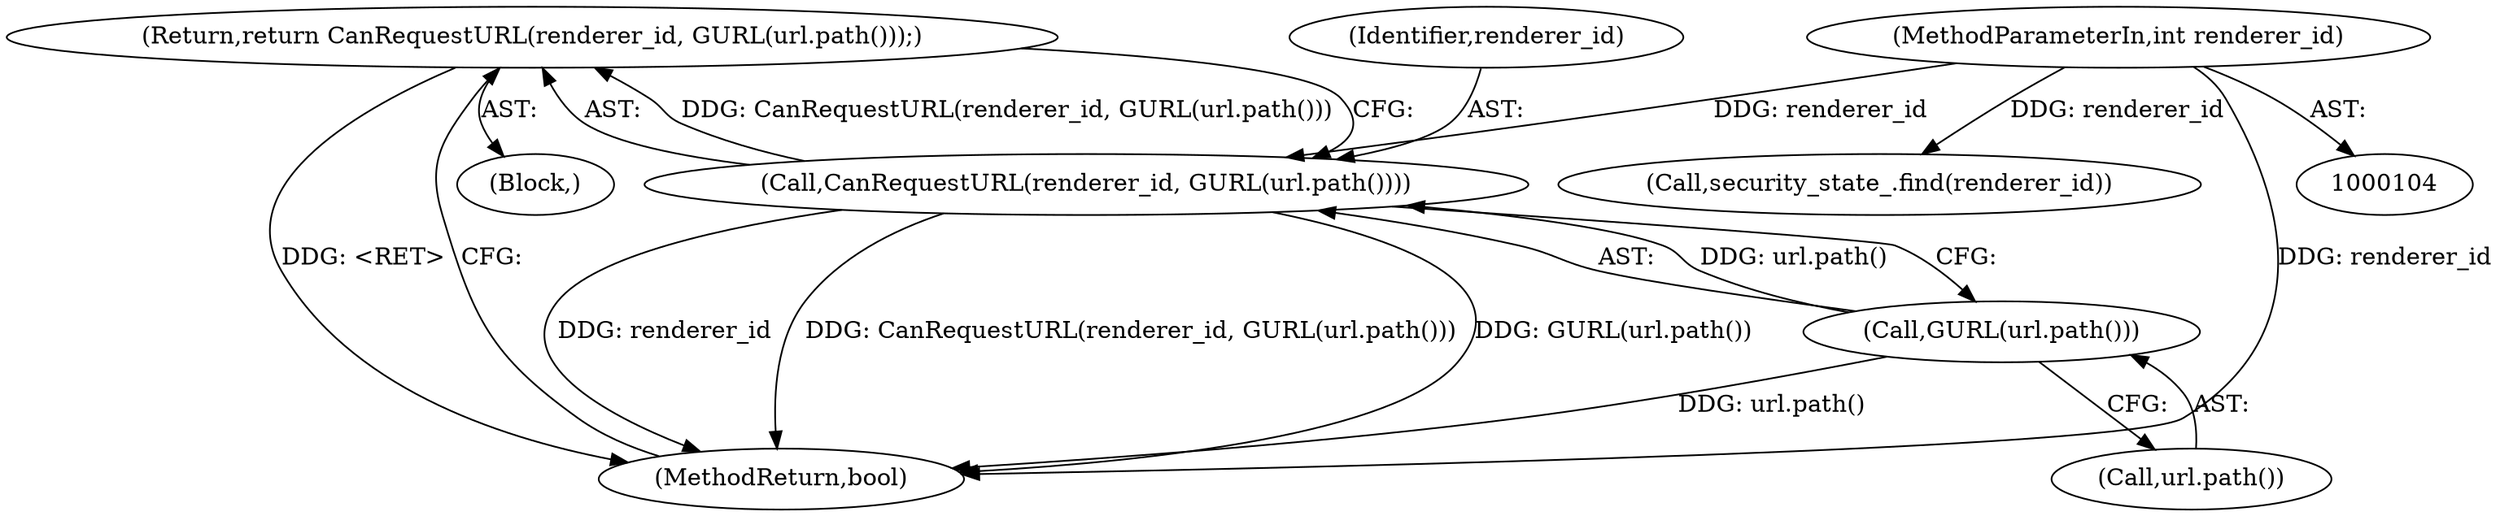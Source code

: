 digraph "1_Chrome_690d0a9175790c4bd3abd066932bc08203c164ca@del" {
"1000129" [label="(Return,return CanRequestURL(renderer_id, GURL(url.path()));)"];
"1000130" [label="(Call,CanRequestURL(renderer_id, GURL(url.path())))"];
"1000105" [label="(MethodParameterIn,int renderer_id)"];
"1000132" [label="(Call,GURL(url.path()))"];
"1000131" [label="(Identifier,renderer_id)"];
"1000105" [label="(MethodParameterIn,int renderer_id)"];
"1000153" [label="(Call,security_state_.find(renderer_id))"];
"1000132" [label="(Call,GURL(url.path()))"];
"1000128" [label="(Block,)"];
"1000164" [label="(MethodReturn,bool)"];
"1000133" [label="(Call,url.path())"];
"1000130" [label="(Call,CanRequestURL(renderer_id, GURL(url.path())))"];
"1000129" [label="(Return,return CanRequestURL(renderer_id, GURL(url.path()));)"];
"1000129" -> "1000128"  [label="AST: "];
"1000129" -> "1000130"  [label="CFG: "];
"1000130" -> "1000129"  [label="AST: "];
"1000164" -> "1000129"  [label="CFG: "];
"1000129" -> "1000164"  [label="DDG: <RET>"];
"1000130" -> "1000129"  [label="DDG: CanRequestURL(renderer_id, GURL(url.path()))"];
"1000130" -> "1000132"  [label="CFG: "];
"1000131" -> "1000130"  [label="AST: "];
"1000132" -> "1000130"  [label="AST: "];
"1000130" -> "1000164"  [label="DDG: CanRequestURL(renderer_id, GURL(url.path()))"];
"1000130" -> "1000164"  [label="DDG: GURL(url.path())"];
"1000130" -> "1000164"  [label="DDG: renderer_id"];
"1000105" -> "1000130"  [label="DDG: renderer_id"];
"1000132" -> "1000130"  [label="DDG: url.path()"];
"1000105" -> "1000104"  [label="AST: "];
"1000105" -> "1000164"  [label="DDG: renderer_id"];
"1000105" -> "1000153"  [label="DDG: renderer_id"];
"1000132" -> "1000133"  [label="CFG: "];
"1000133" -> "1000132"  [label="AST: "];
"1000132" -> "1000164"  [label="DDG: url.path()"];
}
